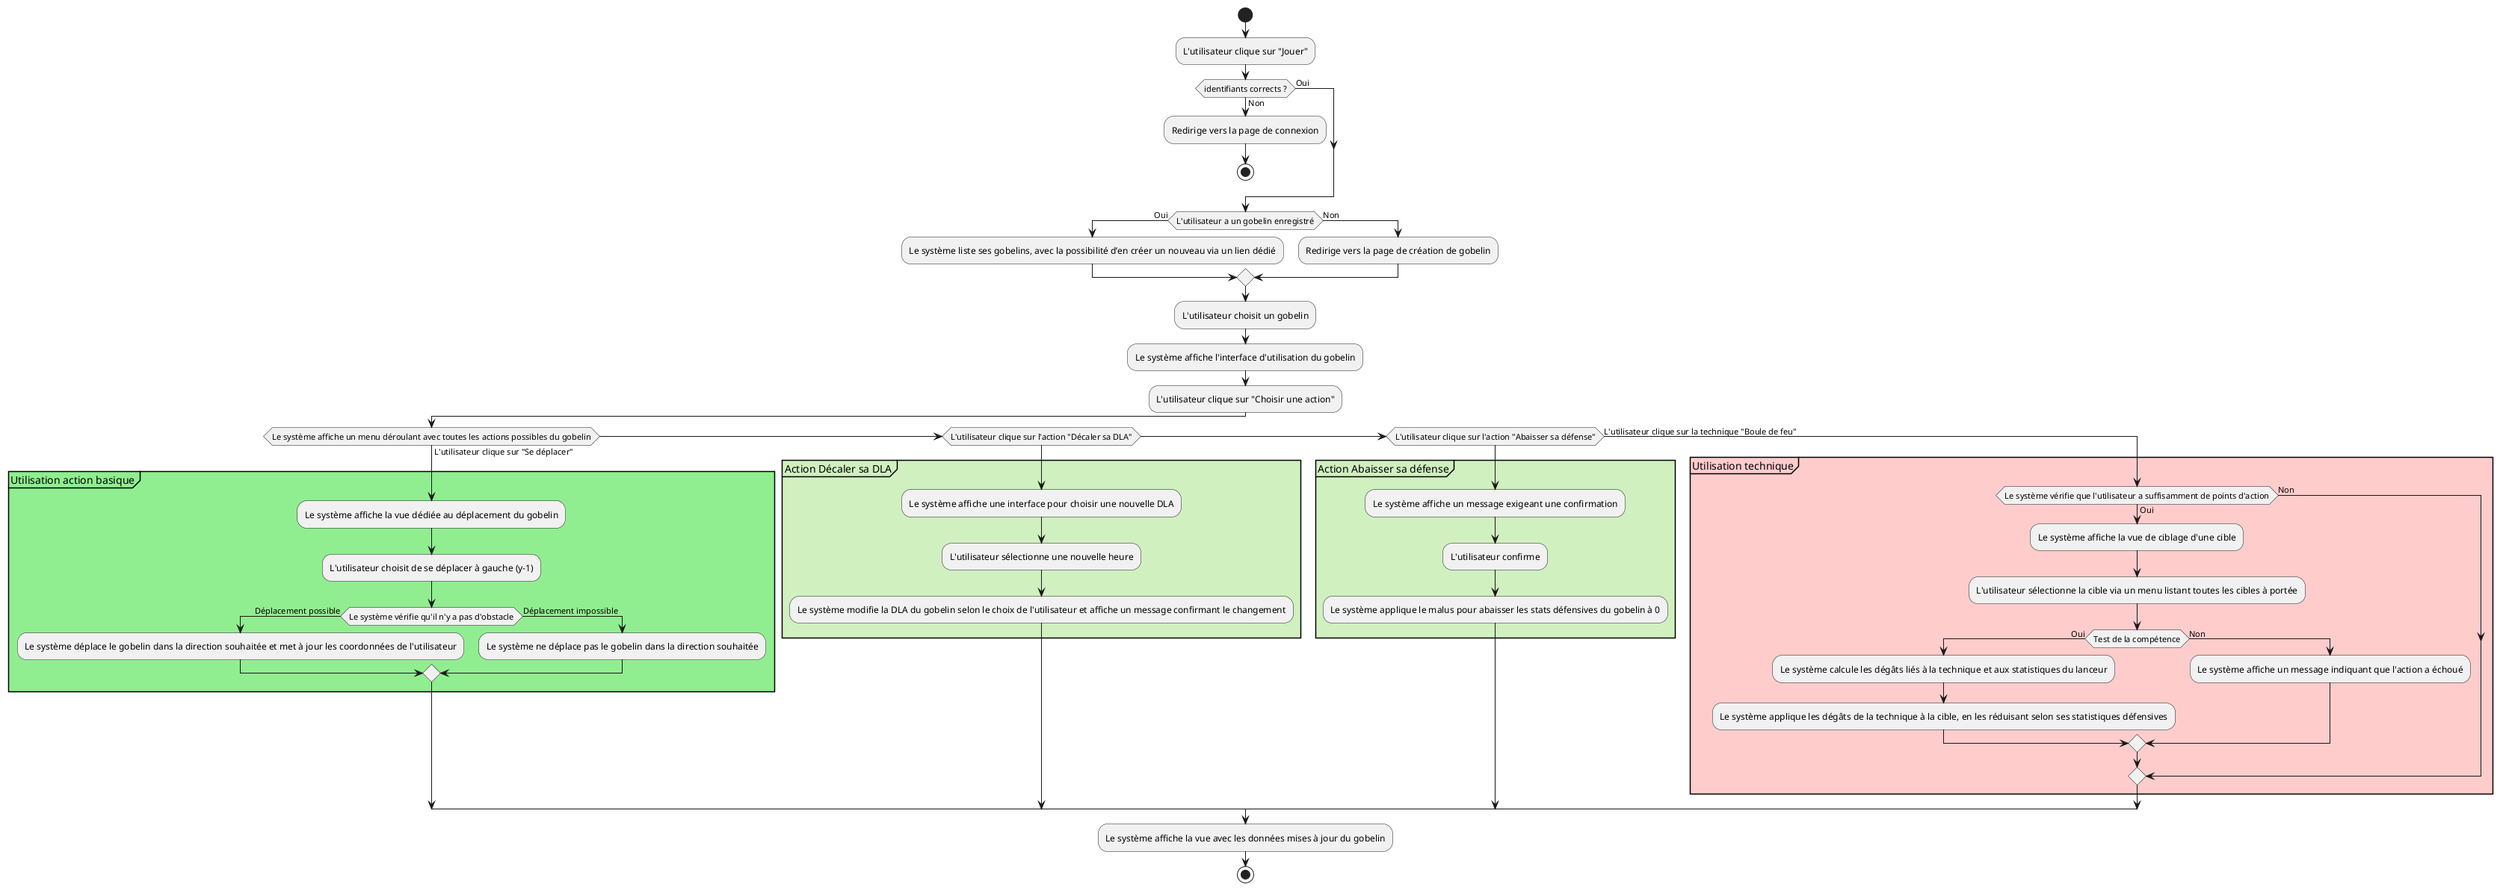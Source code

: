 @startuml action_gobelin1

start

:L'utilisateur clique sur "Jouer";

if (identifiants corrects ?) then (Oui)

else (Non)
    :Redirige vers la page de connexion;
    stop
endif

if (L'utilisateur a un gobelin enregistré) then (Oui)
    :Le système liste ses gobelins, avec la possibilité d’en créer un nouveau via un lien dédié;

else (Non)
    :Redirige vers la page de création de gobelin;
endif

:L'utilisateur choisit un gobelin;

:Le système affiche l'interface d'utilisation du gobelin;

:L'utilisateur clique sur "Choisir une action";

if (Le système affiche un menu déroulant avec toutes les actions possibles du gobelin) then (L'utilisateur clique sur "Se déplacer")
    partition #lightGreen "Utilisation action basique" {
        :Le système affiche la vue dédiée au déplacement du gobelin;
        :L'utilisateur choisit de se déplacer à gauche (y-1);
        
        if (Le système vérifie qu'il n'y a pas d'obstacle) then (Déplacement possible)
            :Le système déplace le gobelin dans la direction souhaitée et met à jour les coordonnées de l'utilisateur;
        else (Déplacement impossible)
            :Le système ne déplace pas le gobelin dans la direction souhaitée;
        endif
    }

elseif (L'utilisateur clique sur l'action "Décaler sa DLA")
    partition #D0F0C0 "Action Décaler sa DLA" {
        :Le système affiche une interface pour choisir une nouvelle DLA;
        :L'utilisateur sélectionne une nouvelle heure;
        :Le système modifie la DLA du gobelin selon le choix de l'utilisateur et affiche un message confirmant le changement;
    }

elseif (L'utilisateur clique sur l'action "Abaisser sa défense")
    partition #D0F0C0 "Action Abaisser sa défense" {
        :Le système affiche un message exigeant une confirmation;
        :L'utilisateur confirme;
        :Le système applique le malus pour abaisser les stats défensives du gobelin à 0;
    }

else (L'utilisateur clique sur la technique "Boule de feu")
    partition #FFCCCC "Utilisation technique" {
    if (Le système vérifie que l'utilisateur a suffisamment de points d'action) then (Oui)
        :Le système affiche la vue de ciblage d'une cible;
        :L'utilisateur sélectionne la cible via un menu listant toutes les cibles à portée;
        
        if (Test de la compétence) then (Oui)
            :Le système calcule les dégâts liés à la technique et aux statistiques du lanceur;
            :Le système applique les dégâts de la technique à la cible, en les réduisant selon ses statistiques défensives;
        else (Non)
            :Le système affiche un message indiquant que l'action a échoué;
        endif
        
    else (Non)
    endif
    }
endif

:Le système affiche la vue avec les données mises à jour du gobelin;
stop

@enduml
